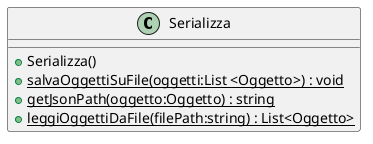 @startuml
class Serializza {
    + Serializza()
    + {static} salvaOggettiSuFile(oggetti:List <Oggetto>) : void
    + {static} getJsonPath(oggetto:Oggetto) : string
    + {static} leggiOggettiDaFile(filePath:string) : List<Oggetto>
}
@enduml
